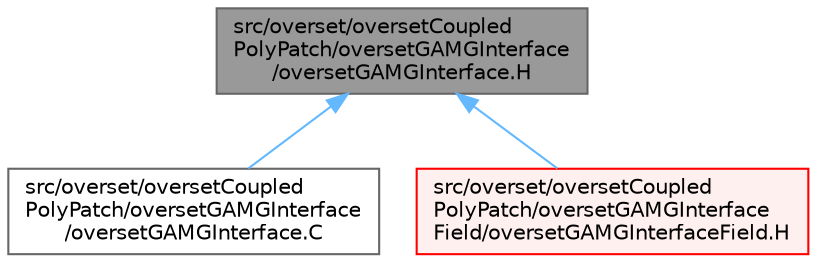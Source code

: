 digraph "src/overset/oversetCoupledPolyPatch/oversetGAMGInterface/oversetGAMGInterface.H"
{
 // LATEX_PDF_SIZE
  bgcolor="transparent";
  edge [fontname=Helvetica,fontsize=10,labelfontname=Helvetica,labelfontsize=10];
  node [fontname=Helvetica,fontsize=10,shape=box,height=0.2,width=0.4];
  Node1 [id="Node000001",label="src/overset/oversetCoupled\lPolyPatch/oversetGAMGInterface\l/oversetGAMGInterface.H",height=0.2,width=0.4,color="gray40", fillcolor="grey60", style="filled", fontcolor="black",tooltip=" "];
  Node1 -> Node2 [id="edge1_Node000001_Node000002",dir="back",color="steelblue1",style="solid",tooltip=" "];
  Node2 [id="Node000002",label="src/overset/oversetCoupled\lPolyPatch/oversetGAMGInterface\l/oversetGAMGInterface.C",height=0.2,width=0.4,color="grey40", fillcolor="white", style="filled",URL="$oversetGAMGInterface_8C.html",tooltip=" "];
  Node1 -> Node3 [id="edge2_Node000001_Node000003",dir="back",color="steelblue1",style="solid",tooltip=" "];
  Node3 [id="Node000003",label="src/overset/oversetCoupled\lPolyPatch/oversetGAMGInterface\lField/oversetGAMGInterfaceField.H",height=0.2,width=0.4,color="red", fillcolor="#FFF0F0", style="filled",URL="$oversetGAMGInterfaceField_8H.html",tooltip=" "];
}

